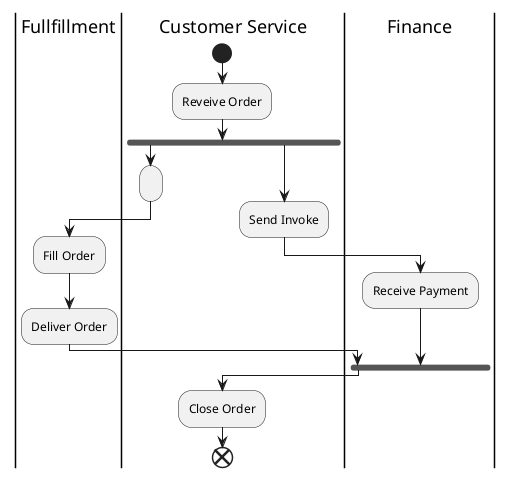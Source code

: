 @startuml
|Fullfillment|
|Customer Service|
start
:Reveive Order;
fork
    :;
|Fullfillment|
    :Fill Order;
    :Deliver Order;
|Customer Service|
fork again
    :Send Invoke;
|Finance|
    :Receive Payment;
end fork
|Customer Service|
:Close Order;
end

@enduml
